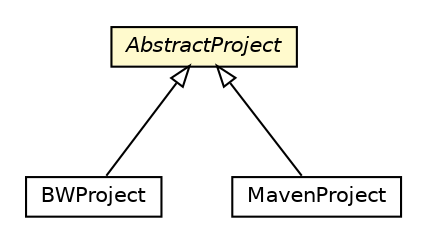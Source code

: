 #!/usr/local/bin/dot
#
# Class diagram 
# Generated by UMLGraph version R5_6-24-gf6e263 (http://www.umlgraph.org/)
#

digraph G {
	edge [fontname="Helvetica",fontsize=10,labelfontname="Helvetica",labelfontsize=10];
	node [fontname="Helvetica",fontsize=10,shape=plaintext];
	nodesep=0.25;
	ranksep=0.5;
	// fr.fastconnect.factory.tibco.bw.maven.source.ExistingBWProjectsListMojo.BWProject
	c1089 [label=<<table title="fr.fastconnect.factory.tibco.bw.maven.source.ExistingBWProjectsListMojo.BWProject" border="0" cellborder="1" cellspacing="0" cellpadding="2" port="p" href="./ExistingBWProjectsListMojo.BWProject.html">
		<tr><td><table border="0" cellspacing="0" cellpadding="1">
<tr><td align="center" balign="center"> BWProject </td></tr>
		</table></td></tr>
		</table>>, URL="./ExistingBWProjectsListMojo.BWProject.html", fontname="Helvetica", fontcolor="black", fontsize=10.0];
	// fr.fastconnect.factory.tibco.bw.maven.source.MavenProjectsListMojo.MavenProject
	c1094 [label=<<table title="fr.fastconnect.factory.tibco.bw.maven.source.MavenProjectsListMojo.MavenProject" border="0" cellborder="1" cellspacing="0" cellpadding="2" port="p" href="./MavenProjectsListMojo.MavenProject.html">
		<tr><td><table border="0" cellspacing="0" cellpadding="1">
<tr><td align="center" balign="center"> MavenProject </td></tr>
		</table></td></tr>
		</table>>, URL="./MavenProjectsListMojo.MavenProject.html", fontname="Helvetica", fontcolor="black", fontsize=10.0];
	// fr.fastconnect.factory.tibco.bw.maven.source.AbstractProjectsListMojo.AbstractProject
	c1100 [label=<<table title="fr.fastconnect.factory.tibco.bw.maven.source.AbstractProjectsListMojo.AbstractProject" border="0" cellborder="1" cellspacing="0" cellpadding="2" port="p" bgcolor="lemonChiffon" href="./AbstractProjectsListMojo.AbstractProject.html">
		<tr><td><table border="0" cellspacing="0" cellpadding="1">
<tr><td align="center" balign="center"><font face="Helvetica-Oblique"> AbstractProject </font></td></tr>
		</table></td></tr>
		</table>>, URL="./AbstractProjectsListMojo.AbstractProject.html", fontname="Helvetica", fontcolor="black", fontsize=10.0];
	//fr.fastconnect.factory.tibco.bw.maven.source.ExistingBWProjectsListMojo.BWProject extends fr.fastconnect.factory.tibco.bw.maven.source.AbstractProjectsListMojo.AbstractProject
	c1100:p -> c1089:p [dir=back,arrowtail=empty];
	//fr.fastconnect.factory.tibco.bw.maven.source.MavenProjectsListMojo.MavenProject extends fr.fastconnect.factory.tibco.bw.maven.source.AbstractProjectsListMojo.AbstractProject
	c1100:p -> c1094:p [dir=back,arrowtail=empty];
}

